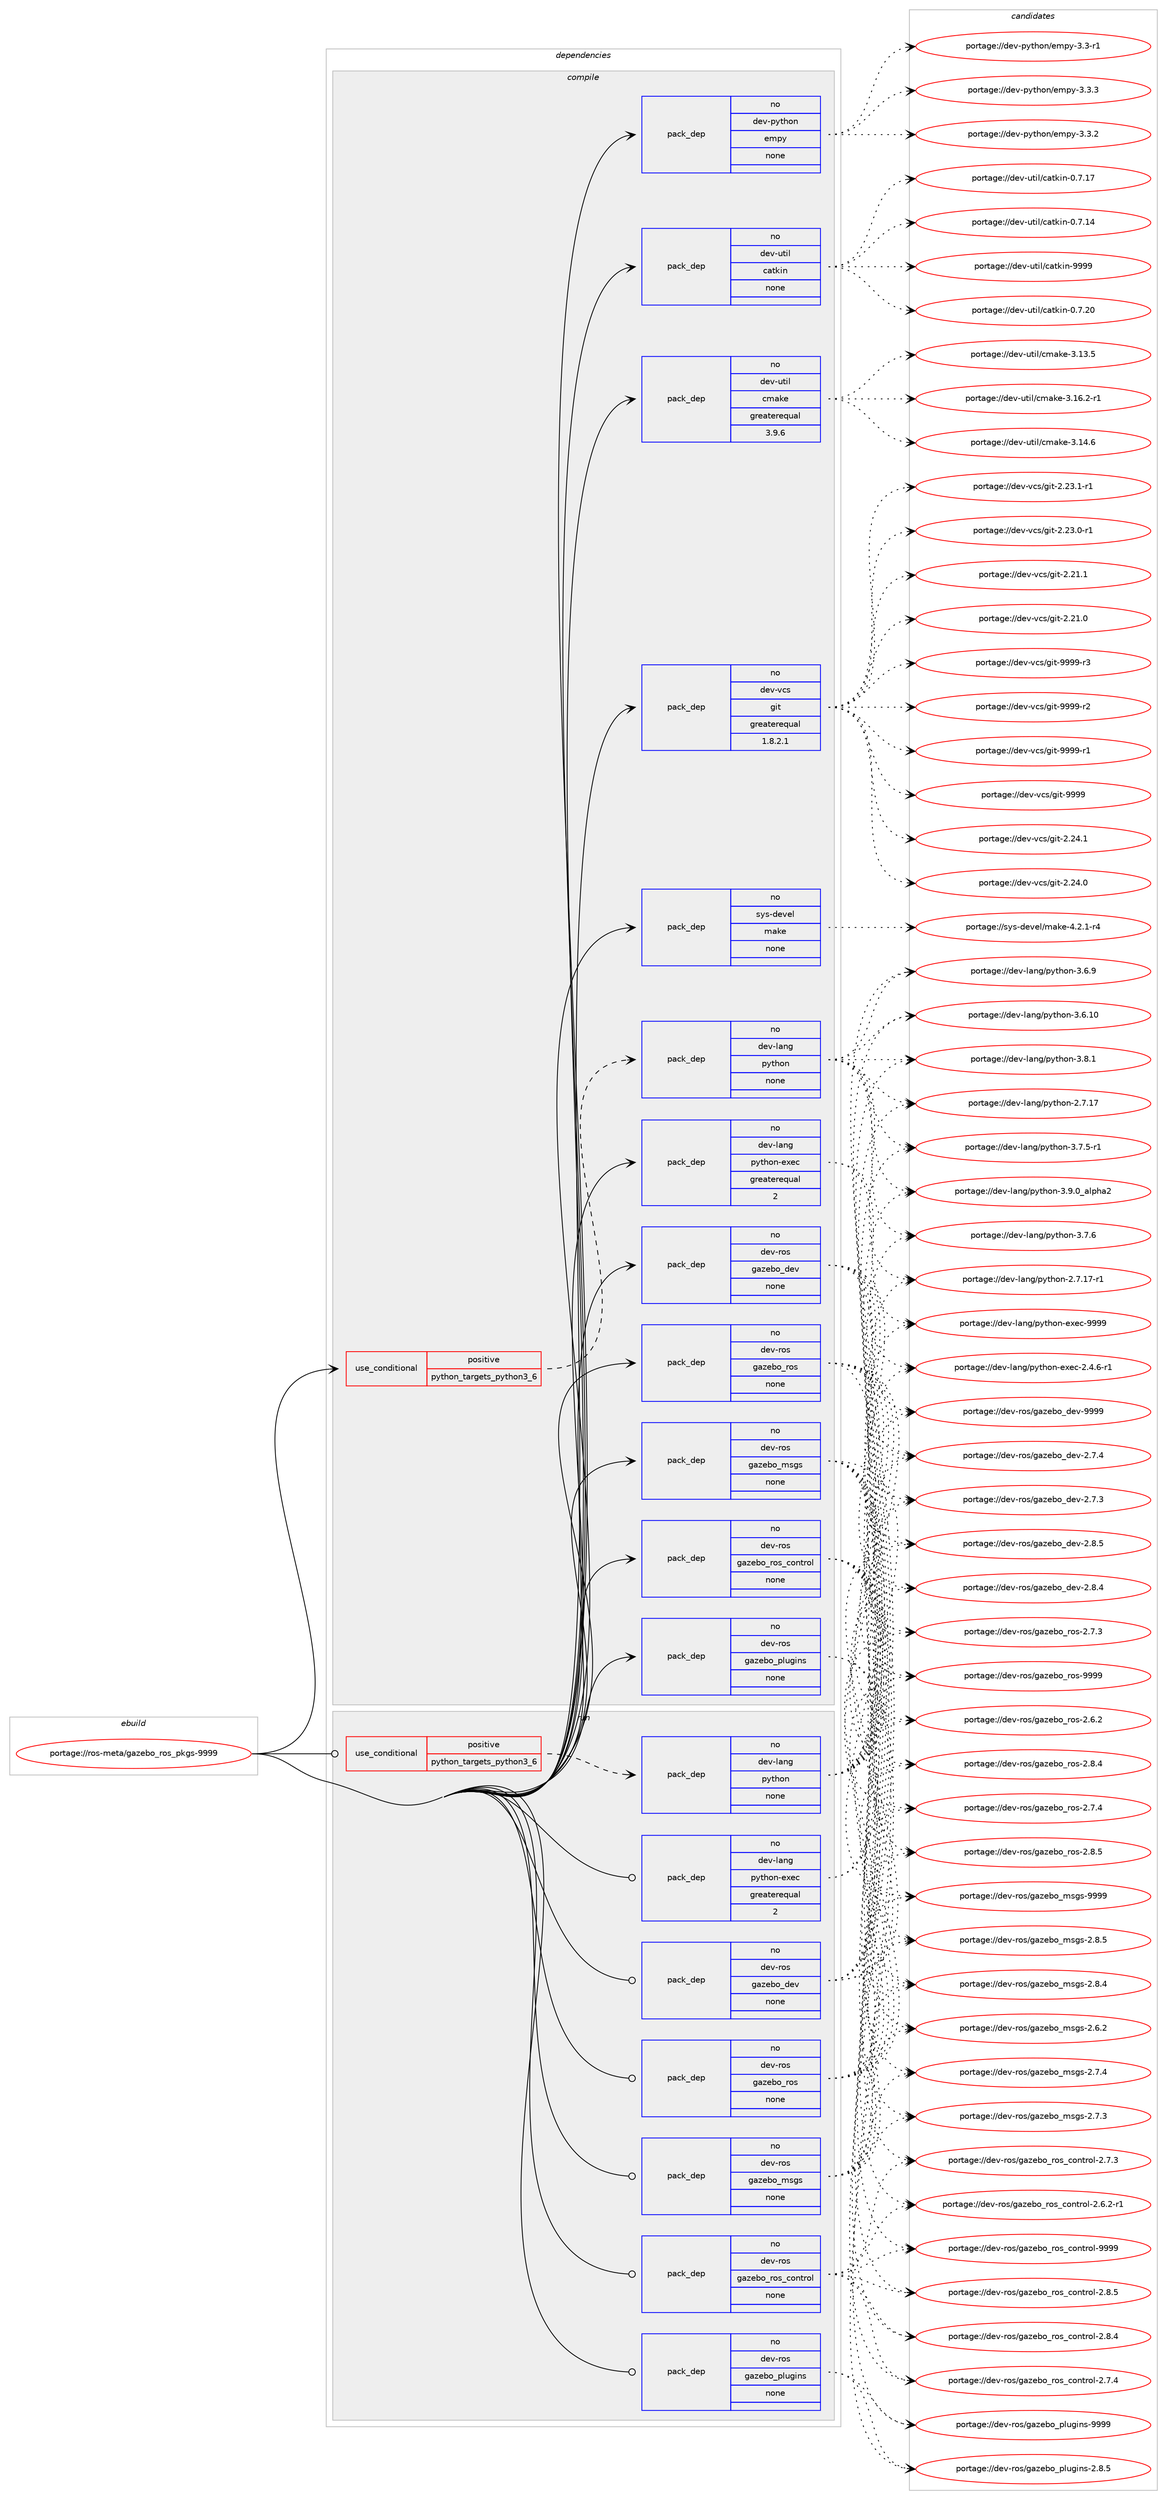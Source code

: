 digraph prolog {

# *************
# Graph options
# *************

newrank=true;
concentrate=true;
compound=true;
graph [rankdir=LR,fontname=Helvetica,fontsize=10,ranksep=1.5];#, ranksep=2.5, nodesep=0.2];
edge  [arrowhead=vee];
node  [fontname=Helvetica,fontsize=10];

# **********
# The ebuild
# **********

subgraph cluster_leftcol {
color=gray;
rank=same;
label=<<i>ebuild</i>>;
id [label="portage://ros-meta/gazebo_ros_pkgs-9999", color=red, width=4, href="../ros-meta/gazebo_ros_pkgs-9999.svg"];
}

# ****************
# The dependencies
# ****************

subgraph cluster_midcol {
color=gray;
label=<<i>dependencies</i>>;
subgraph cluster_compile {
fillcolor="#eeeeee";
style=filled;
label=<<i>compile</i>>;
subgraph cond21989 {
dependency116458 [label=<<TABLE BORDER="0" CELLBORDER="1" CELLSPACING="0" CELLPADDING="4"><TR><TD ROWSPAN="3" CELLPADDING="10">use_conditional</TD></TR><TR><TD>positive</TD></TR><TR><TD>python_targets_python3_6</TD></TR></TABLE>>, shape=none, color=red];
subgraph pack92533 {
dependency116459 [label=<<TABLE BORDER="0" CELLBORDER="1" CELLSPACING="0" CELLPADDING="4" WIDTH="220"><TR><TD ROWSPAN="6" CELLPADDING="30">pack_dep</TD></TR><TR><TD WIDTH="110">no</TD></TR><TR><TD>dev-lang</TD></TR><TR><TD>python</TD></TR><TR><TD>none</TD></TR><TR><TD></TD></TR></TABLE>>, shape=none, color=blue];
}
dependency116458:e -> dependency116459:w [weight=20,style="dashed",arrowhead="vee"];
}
id:e -> dependency116458:w [weight=20,style="solid",arrowhead="vee"];
subgraph pack92534 {
dependency116460 [label=<<TABLE BORDER="0" CELLBORDER="1" CELLSPACING="0" CELLPADDING="4" WIDTH="220"><TR><TD ROWSPAN="6" CELLPADDING="30">pack_dep</TD></TR><TR><TD WIDTH="110">no</TD></TR><TR><TD>dev-lang</TD></TR><TR><TD>python-exec</TD></TR><TR><TD>greaterequal</TD></TR><TR><TD>2</TD></TR></TABLE>>, shape=none, color=blue];
}
id:e -> dependency116460:w [weight=20,style="solid",arrowhead="vee"];
subgraph pack92535 {
dependency116461 [label=<<TABLE BORDER="0" CELLBORDER="1" CELLSPACING="0" CELLPADDING="4" WIDTH="220"><TR><TD ROWSPAN="6" CELLPADDING="30">pack_dep</TD></TR><TR><TD WIDTH="110">no</TD></TR><TR><TD>dev-python</TD></TR><TR><TD>empy</TD></TR><TR><TD>none</TD></TR><TR><TD></TD></TR></TABLE>>, shape=none, color=blue];
}
id:e -> dependency116461:w [weight=20,style="solid",arrowhead="vee"];
subgraph pack92536 {
dependency116462 [label=<<TABLE BORDER="0" CELLBORDER="1" CELLSPACING="0" CELLPADDING="4" WIDTH="220"><TR><TD ROWSPAN="6" CELLPADDING="30">pack_dep</TD></TR><TR><TD WIDTH="110">no</TD></TR><TR><TD>dev-ros</TD></TR><TR><TD>gazebo_dev</TD></TR><TR><TD>none</TD></TR><TR><TD></TD></TR></TABLE>>, shape=none, color=blue];
}
id:e -> dependency116462:w [weight=20,style="solid",arrowhead="vee"];
subgraph pack92537 {
dependency116463 [label=<<TABLE BORDER="0" CELLBORDER="1" CELLSPACING="0" CELLPADDING="4" WIDTH="220"><TR><TD ROWSPAN="6" CELLPADDING="30">pack_dep</TD></TR><TR><TD WIDTH="110">no</TD></TR><TR><TD>dev-ros</TD></TR><TR><TD>gazebo_msgs</TD></TR><TR><TD>none</TD></TR><TR><TD></TD></TR></TABLE>>, shape=none, color=blue];
}
id:e -> dependency116463:w [weight=20,style="solid",arrowhead="vee"];
subgraph pack92538 {
dependency116464 [label=<<TABLE BORDER="0" CELLBORDER="1" CELLSPACING="0" CELLPADDING="4" WIDTH="220"><TR><TD ROWSPAN="6" CELLPADDING="30">pack_dep</TD></TR><TR><TD WIDTH="110">no</TD></TR><TR><TD>dev-ros</TD></TR><TR><TD>gazebo_plugins</TD></TR><TR><TD>none</TD></TR><TR><TD></TD></TR></TABLE>>, shape=none, color=blue];
}
id:e -> dependency116464:w [weight=20,style="solid",arrowhead="vee"];
subgraph pack92539 {
dependency116465 [label=<<TABLE BORDER="0" CELLBORDER="1" CELLSPACING="0" CELLPADDING="4" WIDTH="220"><TR><TD ROWSPAN="6" CELLPADDING="30">pack_dep</TD></TR><TR><TD WIDTH="110">no</TD></TR><TR><TD>dev-ros</TD></TR><TR><TD>gazebo_ros</TD></TR><TR><TD>none</TD></TR><TR><TD></TD></TR></TABLE>>, shape=none, color=blue];
}
id:e -> dependency116465:w [weight=20,style="solid",arrowhead="vee"];
subgraph pack92540 {
dependency116466 [label=<<TABLE BORDER="0" CELLBORDER="1" CELLSPACING="0" CELLPADDING="4" WIDTH="220"><TR><TD ROWSPAN="6" CELLPADDING="30">pack_dep</TD></TR><TR><TD WIDTH="110">no</TD></TR><TR><TD>dev-ros</TD></TR><TR><TD>gazebo_ros_control</TD></TR><TR><TD>none</TD></TR><TR><TD></TD></TR></TABLE>>, shape=none, color=blue];
}
id:e -> dependency116466:w [weight=20,style="solid",arrowhead="vee"];
subgraph pack92541 {
dependency116467 [label=<<TABLE BORDER="0" CELLBORDER="1" CELLSPACING="0" CELLPADDING="4" WIDTH="220"><TR><TD ROWSPAN="6" CELLPADDING="30">pack_dep</TD></TR><TR><TD WIDTH="110">no</TD></TR><TR><TD>dev-util</TD></TR><TR><TD>catkin</TD></TR><TR><TD>none</TD></TR><TR><TD></TD></TR></TABLE>>, shape=none, color=blue];
}
id:e -> dependency116467:w [weight=20,style="solid",arrowhead="vee"];
subgraph pack92542 {
dependency116468 [label=<<TABLE BORDER="0" CELLBORDER="1" CELLSPACING="0" CELLPADDING="4" WIDTH="220"><TR><TD ROWSPAN="6" CELLPADDING="30">pack_dep</TD></TR><TR><TD WIDTH="110">no</TD></TR><TR><TD>dev-util</TD></TR><TR><TD>cmake</TD></TR><TR><TD>greaterequal</TD></TR><TR><TD>3.9.6</TD></TR></TABLE>>, shape=none, color=blue];
}
id:e -> dependency116468:w [weight=20,style="solid",arrowhead="vee"];
subgraph pack92543 {
dependency116469 [label=<<TABLE BORDER="0" CELLBORDER="1" CELLSPACING="0" CELLPADDING="4" WIDTH="220"><TR><TD ROWSPAN="6" CELLPADDING="30">pack_dep</TD></TR><TR><TD WIDTH="110">no</TD></TR><TR><TD>dev-vcs</TD></TR><TR><TD>git</TD></TR><TR><TD>greaterequal</TD></TR><TR><TD>1.8.2.1</TD></TR></TABLE>>, shape=none, color=blue];
}
id:e -> dependency116469:w [weight=20,style="solid",arrowhead="vee"];
subgraph pack92544 {
dependency116470 [label=<<TABLE BORDER="0" CELLBORDER="1" CELLSPACING="0" CELLPADDING="4" WIDTH="220"><TR><TD ROWSPAN="6" CELLPADDING="30">pack_dep</TD></TR><TR><TD WIDTH="110">no</TD></TR><TR><TD>sys-devel</TD></TR><TR><TD>make</TD></TR><TR><TD>none</TD></TR><TR><TD></TD></TR></TABLE>>, shape=none, color=blue];
}
id:e -> dependency116470:w [weight=20,style="solid",arrowhead="vee"];
}
subgraph cluster_compileandrun {
fillcolor="#eeeeee";
style=filled;
label=<<i>compile and run</i>>;
}
subgraph cluster_run {
fillcolor="#eeeeee";
style=filled;
label=<<i>run</i>>;
subgraph cond21990 {
dependency116471 [label=<<TABLE BORDER="0" CELLBORDER="1" CELLSPACING="0" CELLPADDING="4"><TR><TD ROWSPAN="3" CELLPADDING="10">use_conditional</TD></TR><TR><TD>positive</TD></TR><TR><TD>python_targets_python3_6</TD></TR></TABLE>>, shape=none, color=red];
subgraph pack92545 {
dependency116472 [label=<<TABLE BORDER="0" CELLBORDER="1" CELLSPACING="0" CELLPADDING="4" WIDTH="220"><TR><TD ROWSPAN="6" CELLPADDING="30">pack_dep</TD></TR><TR><TD WIDTH="110">no</TD></TR><TR><TD>dev-lang</TD></TR><TR><TD>python</TD></TR><TR><TD>none</TD></TR><TR><TD></TD></TR></TABLE>>, shape=none, color=blue];
}
dependency116471:e -> dependency116472:w [weight=20,style="dashed",arrowhead="vee"];
}
id:e -> dependency116471:w [weight=20,style="solid",arrowhead="odot"];
subgraph pack92546 {
dependency116473 [label=<<TABLE BORDER="0" CELLBORDER="1" CELLSPACING="0" CELLPADDING="4" WIDTH="220"><TR><TD ROWSPAN="6" CELLPADDING="30">pack_dep</TD></TR><TR><TD WIDTH="110">no</TD></TR><TR><TD>dev-lang</TD></TR><TR><TD>python-exec</TD></TR><TR><TD>greaterequal</TD></TR><TR><TD>2</TD></TR></TABLE>>, shape=none, color=blue];
}
id:e -> dependency116473:w [weight=20,style="solid",arrowhead="odot"];
subgraph pack92547 {
dependency116474 [label=<<TABLE BORDER="0" CELLBORDER="1" CELLSPACING="0" CELLPADDING="4" WIDTH="220"><TR><TD ROWSPAN="6" CELLPADDING="30">pack_dep</TD></TR><TR><TD WIDTH="110">no</TD></TR><TR><TD>dev-ros</TD></TR><TR><TD>gazebo_dev</TD></TR><TR><TD>none</TD></TR><TR><TD></TD></TR></TABLE>>, shape=none, color=blue];
}
id:e -> dependency116474:w [weight=20,style="solid",arrowhead="odot"];
subgraph pack92548 {
dependency116475 [label=<<TABLE BORDER="0" CELLBORDER="1" CELLSPACING="0" CELLPADDING="4" WIDTH="220"><TR><TD ROWSPAN="6" CELLPADDING="30">pack_dep</TD></TR><TR><TD WIDTH="110">no</TD></TR><TR><TD>dev-ros</TD></TR><TR><TD>gazebo_msgs</TD></TR><TR><TD>none</TD></TR><TR><TD></TD></TR></TABLE>>, shape=none, color=blue];
}
id:e -> dependency116475:w [weight=20,style="solid",arrowhead="odot"];
subgraph pack92549 {
dependency116476 [label=<<TABLE BORDER="0" CELLBORDER="1" CELLSPACING="0" CELLPADDING="4" WIDTH="220"><TR><TD ROWSPAN="6" CELLPADDING="30">pack_dep</TD></TR><TR><TD WIDTH="110">no</TD></TR><TR><TD>dev-ros</TD></TR><TR><TD>gazebo_plugins</TD></TR><TR><TD>none</TD></TR><TR><TD></TD></TR></TABLE>>, shape=none, color=blue];
}
id:e -> dependency116476:w [weight=20,style="solid",arrowhead="odot"];
subgraph pack92550 {
dependency116477 [label=<<TABLE BORDER="0" CELLBORDER="1" CELLSPACING="0" CELLPADDING="4" WIDTH="220"><TR><TD ROWSPAN="6" CELLPADDING="30">pack_dep</TD></TR><TR><TD WIDTH="110">no</TD></TR><TR><TD>dev-ros</TD></TR><TR><TD>gazebo_ros</TD></TR><TR><TD>none</TD></TR><TR><TD></TD></TR></TABLE>>, shape=none, color=blue];
}
id:e -> dependency116477:w [weight=20,style="solid",arrowhead="odot"];
subgraph pack92551 {
dependency116478 [label=<<TABLE BORDER="0" CELLBORDER="1" CELLSPACING="0" CELLPADDING="4" WIDTH="220"><TR><TD ROWSPAN="6" CELLPADDING="30">pack_dep</TD></TR><TR><TD WIDTH="110">no</TD></TR><TR><TD>dev-ros</TD></TR><TR><TD>gazebo_ros_control</TD></TR><TR><TD>none</TD></TR><TR><TD></TD></TR></TABLE>>, shape=none, color=blue];
}
id:e -> dependency116478:w [weight=20,style="solid",arrowhead="odot"];
}
}

# **************
# The candidates
# **************

subgraph cluster_choices {
rank=same;
color=gray;
label=<<i>candidates</i>>;

subgraph choice92533 {
color=black;
nodesep=1;
choice10010111845108971101034711212111610411111045514657464895971081121049750 [label="portage://dev-lang/python-3.9.0_alpha2", color=red, width=4,href="../dev-lang/python-3.9.0_alpha2.svg"];
choice100101118451089711010347112121116104111110455146564649 [label="portage://dev-lang/python-3.8.1", color=red, width=4,href="../dev-lang/python-3.8.1.svg"];
choice100101118451089711010347112121116104111110455146554654 [label="portage://dev-lang/python-3.7.6", color=red, width=4,href="../dev-lang/python-3.7.6.svg"];
choice1001011184510897110103471121211161041111104551465546534511449 [label="portage://dev-lang/python-3.7.5-r1", color=red, width=4,href="../dev-lang/python-3.7.5-r1.svg"];
choice100101118451089711010347112121116104111110455146544657 [label="portage://dev-lang/python-3.6.9", color=red, width=4,href="../dev-lang/python-3.6.9.svg"];
choice10010111845108971101034711212111610411111045514654464948 [label="portage://dev-lang/python-3.6.10", color=red, width=4,href="../dev-lang/python-3.6.10.svg"];
choice100101118451089711010347112121116104111110455046554649554511449 [label="portage://dev-lang/python-2.7.17-r1", color=red, width=4,href="../dev-lang/python-2.7.17-r1.svg"];
choice10010111845108971101034711212111610411111045504655464955 [label="portage://dev-lang/python-2.7.17", color=red, width=4,href="../dev-lang/python-2.7.17.svg"];
dependency116459:e -> choice10010111845108971101034711212111610411111045514657464895971081121049750:w [style=dotted,weight="100"];
dependency116459:e -> choice100101118451089711010347112121116104111110455146564649:w [style=dotted,weight="100"];
dependency116459:e -> choice100101118451089711010347112121116104111110455146554654:w [style=dotted,weight="100"];
dependency116459:e -> choice1001011184510897110103471121211161041111104551465546534511449:w [style=dotted,weight="100"];
dependency116459:e -> choice100101118451089711010347112121116104111110455146544657:w [style=dotted,weight="100"];
dependency116459:e -> choice10010111845108971101034711212111610411111045514654464948:w [style=dotted,weight="100"];
dependency116459:e -> choice100101118451089711010347112121116104111110455046554649554511449:w [style=dotted,weight="100"];
dependency116459:e -> choice10010111845108971101034711212111610411111045504655464955:w [style=dotted,weight="100"];
}
subgraph choice92534 {
color=black;
nodesep=1;
choice10010111845108971101034711212111610411111045101120101994557575757 [label="portage://dev-lang/python-exec-9999", color=red, width=4,href="../dev-lang/python-exec-9999.svg"];
choice10010111845108971101034711212111610411111045101120101994550465246544511449 [label="portage://dev-lang/python-exec-2.4.6-r1", color=red, width=4,href="../dev-lang/python-exec-2.4.6-r1.svg"];
dependency116460:e -> choice10010111845108971101034711212111610411111045101120101994557575757:w [style=dotted,weight="100"];
dependency116460:e -> choice10010111845108971101034711212111610411111045101120101994550465246544511449:w [style=dotted,weight="100"];
}
subgraph choice92535 {
color=black;
nodesep=1;
choice1001011184511212111610411111047101109112121455146514651 [label="portage://dev-python/empy-3.3.3", color=red, width=4,href="../dev-python/empy-3.3.3.svg"];
choice1001011184511212111610411111047101109112121455146514650 [label="portage://dev-python/empy-3.3.2", color=red, width=4,href="../dev-python/empy-3.3.2.svg"];
choice1001011184511212111610411111047101109112121455146514511449 [label="portage://dev-python/empy-3.3-r1", color=red, width=4,href="../dev-python/empy-3.3-r1.svg"];
dependency116461:e -> choice1001011184511212111610411111047101109112121455146514651:w [style=dotted,weight="100"];
dependency116461:e -> choice1001011184511212111610411111047101109112121455146514650:w [style=dotted,weight="100"];
dependency116461:e -> choice1001011184511212111610411111047101109112121455146514511449:w [style=dotted,weight="100"];
}
subgraph choice92536 {
color=black;
nodesep=1;
choice10010111845114111115471039712210198111951001011184557575757 [label="portage://dev-ros/gazebo_dev-9999", color=red, width=4,href="../dev-ros/gazebo_dev-9999.svg"];
choice1001011184511411111547103971221019811195100101118455046564653 [label="portage://dev-ros/gazebo_dev-2.8.5", color=red, width=4,href="../dev-ros/gazebo_dev-2.8.5.svg"];
choice1001011184511411111547103971221019811195100101118455046564652 [label="portage://dev-ros/gazebo_dev-2.8.4", color=red, width=4,href="../dev-ros/gazebo_dev-2.8.4.svg"];
choice1001011184511411111547103971221019811195100101118455046554652 [label="portage://dev-ros/gazebo_dev-2.7.4", color=red, width=4,href="../dev-ros/gazebo_dev-2.7.4.svg"];
choice1001011184511411111547103971221019811195100101118455046554651 [label="portage://dev-ros/gazebo_dev-2.7.3", color=red, width=4,href="../dev-ros/gazebo_dev-2.7.3.svg"];
dependency116462:e -> choice10010111845114111115471039712210198111951001011184557575757:w [style=dotted,weight="100"];
dependency116462:e -> choice1001011184511411111547103971221019811195100101118455046564653:w [style=dotted,weight="100"];
dependency116462:e -> choice1001011184511411111547103971221019811195100101118455046564652:w [style=dotted,weight="100"];
dependency116462:e -> choice1001011184511411111547103971221019811195100101118455046554652:w [style=dotted,weight="100"];
dependency116462:e -> choice1001011184511411111547103971221019811195100101118455046554651:w [style=dotted,weight="100"];
}
subgraph choice92537 {
color=black;
nodesep=1;
choice10010111845114111115471039712210198111951091151031154557575757 [label="portage://dev-ros/gazebo_msgs-9999", color=red, width=4,href="../dev-ros/gazebo_msgs-9999.svg"];
choice1001011184511411111547103971221019811195109115103115455046564653 [label="portage://dev-ros/gazebo_msgs-2.8.5", color=red, width=4,href="../dev-ros/gazebo_msgs-2.8.5.svg"];
choice1001011184511411111547103971221019811195109115103115455046564652 [label="portage://dev-ros/gazebo_msgs-2.8.4", color=red, width=4,href="../dev-ros/gazebo_msgs-2.8.4.svg"];
choice1001011184511411111547103971221019811195109115103115455046554652 [label="portage://dev-ros/gazebo_msgs-2.7.4", color=red, width=4,href="../dev-ros/gazebo_msgs-2.7.4.svg"];
choice1001011184511411111547103971221019811195109115103115455046554651 [label="portage://dev-ros/gazebo_msgs-2.7.3", color=red, width=4,href="../dev-ros/gazebo_msgs-2.7.3.svg"];
choice1001011184511411111547103971221019811195109115103115455046544650 [label="portage://dev-ros/gazebo_msgs-2.6.2", color=red, width=4,href="../dev-ros/gazebo_msgs-2.6.2.svg"];
dependency116463:e -> choice10010111845114111115471039712210198111951091151031154557575757:w [style=dotted,weight="100"];
dependency116463:e -> choice1001011184511411111547103971221019811195109115103115455046564653:w [style=dotted,weight="100"];
dependency116463:e -> choice1001011184511411111547103971221019811195109115103115455046564652:w [style=dotted,weight="100"];
dependency116463:e -> choice1001011184511411111547103971221019811195109115103115455046554652:w [style=dotted,weight="100"];
dependency116463:e -> choice1001011184511411111547103971221019811195109115103115455046554651:w [style=dotted,weight="100"];
dependency116463:e -> choice1001011184511411111547103971221019811195109115103115455046544650:w [style=dotted,weight="100"];
}
subgraph choice92538 {
color=black;
nodesep=1;
choice10010111845114111115471039712210198111951121081171031051101154557575757 [label="portage://dev-ros/gazebo_plugins-9999", color=red, width=4,href="../dev-ros/gazebo_plugins-9999.svg"];
choice1001011184511411111547103971221019811195112108117103105110115455046564653 [label="portage://dev-ros/gazebo_plugins-2.8.5", color=red, width=4,href="../dev-ros/gazebo_plugins-2.8.5.svg"];
dependency116464:e -> choice10010111845114111115471039712210198111951121081171031051101154557575757:w [style=dotted,weight="100"];
dependency116464:e -> choice1001011184511411111547103971221019811195112108117103105110115455046564653:w [style=dotted,weight="100"];
}
subgraph choice92539 {
color=black;
nodesep=1;
choice10010111845114111115471039712210198111951141111154557575757 [label="portage://dev-ros/gazebo_ros-9999", color=red, width=4,href="../dev-ros/gazebo_ros-9999.svg"];
choice1001011184511411111547103971221019811195114111115455046564653 [label="portage://dev-ros/gazebo_ros-2.8.5", color=red, width=4,href="../dev-ros/gazebo_ros-2.8.5.svg"];
choice1001011184511411111547103971221019811195114111115455046564652 [label="portage://dev-ros/gazebo_ros-2.8.4", color=red, width=4,href="../dev-ros/gazebo_ros-2.8.4.svg"];
choice1001011184511411111547103971221019811195114111115455046554652 [label="portage://dev-ros/gazebo_ros-2.7.4", color=red, width=4,href="../dev-ros/gazebo_ros-2.7.4.svg"];
choice1001011184511411111547103971221019811195114111115455046554651 [label="portage://dev-ros/gazebo_ros-2.7.3", color=red, width=4,href="../dev-ros/gazebo_ros-2.7.3.svg"];
choice1001011184511411111547103971221019811195114111115455046544650 [label="portage://dev-ros/gazebo_ros-2.6.2", color=red, width=4,href="../dev-ros/gazebo_ros-2.6.2.svg"];
dependency116465:e -> choice10010111845114111115471039712210198111951141111154557575757:w [style=dotted,weight="100"];
dependency116465:e -> choice1001011184511411111547103971221019811195114111115455046564653:w [style=dotted,weight="100"];
dependency116465:e -> choice1001011184511411111547103971221019811195114111115455046564652:w [style=dotted,weight="100"];
dependency116465:e -> choice1001011184511411111547103971221019811195114111115455046554652:w [style=dotted,weight="100"];
dependency116465:e -> choice1001011184511411111547103971221019811195114111115455046554651:w [style=dotted,weight="100"];
dependency116465:e -> choice1001011184511411111547103971221019811195114111115455046544650:w [style=dotted,weight="100"];
}
subgraph choice92540 {
color=black;
nodesep=1;
choice100101118451141111154710397122101981119511411111595991111101161141111084557575757 [label="portage://dev-ros/gazebo_ros_control-9999", color=red, width=4,href="../dev-ros/gazebo_ros_control-9999.svg"];
choice10010111845114111115471039712210198111951141111159599111110116114111108455046564653 [label="portage://dev-ros/gazebo_ros_control-2.8.5", color=red, width=4,href="../dev-ros/gazebo_ros_control-2.8.5.svg"];
choice10010111845114111115471039712210198111951141111159599111110116114111108455046564652 [label="portage://dev-ros/gazebo_ros_control-2.8.4", color=red, width=4,href="../dev-ros/gazebo_ros_control-2.8.4.svg"];
choice10010111845114111115471039712210198111951141111159599111110116114111108455046554652 [label="portage://dev-ros/gazebo_ros_control-2.7.4", color=red, width=4,href="../dev-ros/gazebo_ros_control-2.7.4.svg"];
choice10010111845114111115471039712210198111951141111159599111110116114111108455046554651 [label="portage://dev-ros/gazebo_ros_control-2.7.3", color=red, width=4,href="../dev-ros/gazebo_ros_control-2.7.3.svg"];
choice100101118451141111154710397122101981119511411111595991111101161141111084550465446504511449 [label="portage://dev-ros/gazebo_ros_control-2.6.2-r1", color=red, width=4,href="../dev-ros/gazebo_ros_control-2.6.2-r1.svg"];
dependency116466:e -> choice100101118451141111154710397122101981119511411111595991111101161141111084557575757:w [style=dotted,weight="100"];
dependency116466:e -> choice10010111845114111115471039712210198111951141111159599111110116114111108455046564653:w [style=dotted,weight="100"];
dependency116466:e -> choice10010111845114111115471039712210198111951141111159599111110116114111108455046564652:w [style=dotted,weight="100"];
dependency116466:e -> choice10010111845114111115471039712210198111951141111159599111110116114111108455046554652:w [style=dotted,weight="100"];
dependency116466:e -> choice10010111845114111115471039712210198111951141111159599111110116114111108455046554651:w [style=dotted,weight="100"];
dependency116466:e -> choice100101118451141111154710397122101981119511411111595991111101161141111084550465446504511449:w [style=dotted,weight="100"];
}
subgraph choice92541 {
color=black;
nodesep=1;
choice100101118451171161051084799971161071051104557575757 [label="portage://dev-util/catkin-9999", color=red, width=4,href="../dev-util/catkin-9999.svg"];
choice1001011184511711610510847999711610710511045484655465048 [label="portage://dev-util/catkin-0.7.20", color=red, width=4,href="../dev-util/catkin-0.7.20.svg"];
choice1001011184511711610510847999711610710511045484655464955 [label="portage://dev-util/catkin-0.7.17", color=red, width=4,href="../dev-util/catkin-0.7.17.svg"];
choice1001011184511711610510847999711610710511045484655464952 [label="portage://dev-util/catkin-0.7.14", color=red, width=4,href="../dev-util/catkin-0.7.14.svg"];
dependency116467:e -> choice100101118451171161051084799971161071051104557575757:w [style=dotted,weight="100"];
dependency116467:e -> choice1001011184511711610510847999711610710511045484655465048:w [style=dotted,weight="100"];
dependency116467:e -> choice1001011184511711610510847999711610710511045484655464955:w [style=dotted,weight="100"];
dependency116467:e -> choice1001011184511711610510847999711610710511045484655464952:w [style=dotted,weight="100"];
}
subgraph choice92542 {
color=black;
nodesep=1;
choice10010111845117116105108479910997107101455146495446504511449 [label="portage://dev-util/cmake-3.16.2-r1", color=red, width=4,href="../dev-util/cmake-3.16.2-r1.svg"];
choice1001011184511711610510847991099710710145514649524654 [label="portage://dev-util/cmake-3.14.6", color=red, width=4,href="../dev-util/cmake-3.14.6.svg"];
choice1001011184511711610510847991099710710145514649514653 [label="portage://dev-util/cmake-3.13.5", color=red, width=4,href="../dev-util/cmake-3.13.5.svg"];
dependency116468:e -> choice10010111845117116105108479910997107101455146495446504511449:w [style=dotted,weight="100"];
dependency116468:e -> choice1001011184511711610510847991099710710145514649524654:w [style=dotted,weight="100"];
dependency116468:e -> choice1001011184511711610510847991099710710145514649514653:w [style=dotted,weight="100"];
}
subgraph choice92543 {
color=black;
nodesep=1;
choice10010111845118991154710310511645575757574511451 [label="portage://dev-vcs/git-9999-r3", color=red, width=4,href="../dev-vcs/git-9999-r3.svg"];
choice10010111845118991154710310511645575757574511450 [label="portage://dev-vcs/git-9999-r2", color=red, width=4,href="../dev-vcs/git-9999-r2.svg"];
choice10010111845118991154710310511645575757574511449 [label="portage://dev-vcs/git-9999-r1", color=red, width=4,href="../dev-vcs/git-9999-r1.svg"];
choice1001011184511899115471031051164557575757 [label="portage://dev-vcs/git-9999", color=red, width=4,href="../dev-vcs/git-9999.svg"];
choice10010111845118991154710310511645504650524649 [label="portage://dev-vcs/git-2.24.1", color=red, width=4,href="../dev-vcs/git-2.24.1.svg"];
choice10010111845118991154710310511645504650524648 [label="portage://dev-vcs/git-2.24.0", color=red, width=4,href="../dev-vcs/git-2.24.0.svg"];
choice100101118451189911547103105116455046505146494511449 [label="portage://dev-vcs/git-2.23.1-r1", color=red, width=4,href="../dev-vcs/git-2.23.1-r1.svg"];
choice100101118451189911547103105116455046505146484511449 [label="portage://dev-vcs/git-2.23.0-r1", color=red, width=4,href="../dev-vcs/git-2.23.0-r1.svg"];
choice10010111845118991154710310511645504650494649 [label="portage://dev-vcs/git-2.21.1", color=red, width=4,href="../dev-vcs/git-2.21.1.svg"];
choice10010111845118991154710310511645504650494648 [label="portage://dev-vcs/git-2.21.0", color=red, width=4,href="../dev-vcs/git-2.21.0.svg"];
dependency116469:e -> choice10010111845118991154710310511645575757574511451:w [style=dotted,weight="100"];
dependency116469:e -> choice10010111845118991154710310511645575757574511450:w [style=dotted,weight="100"];
dependency116469:e -> choice10010111845118991154710310511645575757574511449:w [style=dotted,weight="100"];
dependency116469:e -> choice1001011184511899115471031051164557575757:w [style=dotted,weight="100"];
dependency116469:e -> choice10010111845118991154710310511645504650524649:w [style=dotted,weight="100"];
dependency116469:e -> choice10010111845118991154710310511645504650524648:w [style=dotted,weight="100"];
dependency116469:e -> choice100101118451189911547103105116455046505146494511449:w [style=dotted,weight="100"];
dependency116469:e -> choice100101118451189911547103105116455046505146484511449:w [style=dotted,weight="100"];
dependency116469:e -> choice10010111845118991154710310511645504650494649:w [style=dotted,weight="100"];
dependency116469:e -> choice10010111845118991154710310511645504650494648:w [style=dotted,weight="100"];
}
subgraph choice92544 {
color=black;
nodesep=1;
choice1151211154510010111810110847109971071014552465046494511452 [label="portage://sys-devel/make-4.2.1-r4", color=red, width=4,href="../sys-devel/make-4.2.1-r4.svg"];
dependency116470:e -> choice1151211154510010111810110847109971071014552465046494511452:w [style=dotted,weight="100"];
}
subgraph choice92545 {
color=black;
nodesep=1;
choice10010111845108971101034711212111610411111045514657464895971081121049750 [label="portage://dev-lang/python-3.9.0_alpha2", color=red, width=4,href="../dev-lang/python-3.9.0_alpha2.svg"];
choice100101118451089711010347112121116104111110455146564649 [label="portage://dev-lang/python-3.8.1", color=red, width=4,href="../dev-lang/python-3.8.1.svg"];
choice100101118451089711010347112121116104111110455146554654 [label="portage://dev-lang/python-3.7.6", color=red, width=4,href="../dev-lang/python-3.7.6.svg"];
choice1001011184510897110103471121211161041111104551465546534511449 [label="portage://dev-lang/python-3.7.5-r1", color=red, width=4,href="../dev-lang/python-3.7.5-r1.svg"];
choice100101118451089711010347112121116104111110455146544657 [label="portage://dev-lang/python-3.6.9", color=red, width=4,href="../dev-lang/python-3.6.9.svg"];
choice10010111845108971101034711212111610411111045514654464948 [label="portage://dev-lang/python-3.6.10", color=red, width=4,href="../dev-lang/python-3.6.10.svg"];
choice100101118451089711010347112121116104111110455046554649554511449 [label="portage://dev-lang/python-2.7.17-r1", color=red, width=4,href="../dev-lang/python-2.7.17-r1.svg"];
choice10010111845108971101034711212111610411111045504655464955 [label="portage://dev-lang/python-2.7.17", color=red, width=4,href="../dev-lang/python-2.7.17.svg"];
dependency116472:e -> choice10010111845108971101034711212111610411111045514657464895971081121049750:w [style=dotted,weight="100"];
dependency116472:e -> choice100101118451089711010347112121116104111110455146564649:w [style=dotted,weight="100"];
dependency116472:e -> choice100101118451089711010347112121116104111110455146554654:w [style=dotted,weight="100"];
dependency116472:e -> choice1001011184510897110103471121211161041111104551465546534511449:w [style=dotted,weight="100"];
dependency116472:e -> choice100101118451089711010347112121116104111110455146544657:w [style=dotted,weight="100"];
dependency116472:e -> choice10010111845108971101034711212111610411111045514654464948:w [style=dotted,weight="100"];
dependency116472:e -> choice100101118451089711010347112121116104111110455046554649554511449:w [style=dotted,weight="100"];
dependency116472:e -> choice10010111845108971101034711212111610411111045504655464955:w [style=dotted,weight="100"];
}
subgraph choice92546 {
color=black;
nodesep=1;
choice10010111845108971101034711212111610411111045101120101994557575757 [label="portage://dev-lang/python-exec-9999", color=red, width=4,href="../dev-lang/python-exec-9999.svg"];
choice10010111845108971101034711212111610411111045101120101994550465246544511449 [label="portage://dev-lang/python-exec-2.4.6-r1", color=red, width=4,href="../dev-lang/python-exec-2.4.6-r1.svg"];
dependency116473:e -> choice10010111845108971101034711212111610411111045101120101994557575757:w [style=dotted,weight="100"];
dependency116473:e -> choice10010111845108971101034711212111610411111045101120101994550465246544511449:w [style=dotted,weight="100"];
}
subgraph choice92547 {
color=black;
nodesep=1;
choice10010111845114111115471039712210198111951001011184557575757 [label="portage://dev-ros/gazebo_dev-9999", color=red, width=4,href="../dev-ros/gazebo_dev-9999.svg"];
choice1001011184511411111547103971221019811195100101118455046564653 [label="portage://dev-ros/gazebo_dev-2.8.5", color=red, width=4,href="../dev-ros/gazebo_dev-2.8.5.svg"];
choice1001011184511411111547103971221019811195100101118455046564652 [label="portage://dev-ros/gazebo_dev-2.8.4", color=red, width=4,href="../dev-ros/gazebo_dev-2.8.4.svg"];
choice1001011184511411111547103971221019811195100101118455046554652 [label="portage://dev-ros/gazebo_dev-2.7.4", color=red, width=4,href="../dev-ros/gazebo_dev-2.7.4.svg"];
choice1001011184511411111547103971221019811195100101118455046554651 [label="portage://dev-ros/gazebo_dev-2.7.3", color=red, width=4,href="../dev-ros/gazebo_dev-2.7.3.svg"];
dependency116474:e -> choice10010111845114111115471039712210198111951001011184557575757:w [style=dotted,weight="100"];
dependency116474:e -> choice1001011184511411111547103971221019811195100101118455046564653:w [style=dotted,weight="100"];
dependency116474:e -> choice1001011184511411111547103971221019811195100101118455046564652:w [style=dotted,weight="100"];
dependency116474:e -> choice1001011184511411111547103971221019811195100101118455046554652:w [style=dotted,weight="100"];
dependency116474:e -> choice1001011184511411111547103971221019811195100101118455046554651:w [style=dotted,weight="100"];
}
subgraph choice92548 {
color=black;
nodesep=1;
choice10010111845114111115471039712210198111951091151031154557575757 [label="portage://dev-ros/gazebo_msgs-9999", color=red, width=4,href="../dev-ros/gazebo_msgs-9999.svg"];
choice1001011184511411111547103971221019811195109115103115455046564653 [label="portage://dev-ros/gazebo_msgs-2.8.5", color=red, width=4,href="../dev-ros/gazebo_msgs-2.8.5.svg"];
choice1001011184511411111547103971221019811195109115103115455046564652 [label="portage://dev-ros/gazebo_msgs-2.8.4", color=red, width=4,href="../dev-ros/gazebo_msgs-2.8.4.svg"];
choice1001011184511411111547103971221019811195109115103115455046554652 [label="portage://dev-ros/gazebo_msgs-2.7.4", color=red, width=4,href="../dev-ros/gazebo_msgs-2.7.4.svg"];
choice1001011184511411111547103971221019811195109115103115455046554651 [label="portage://dev-ros/gazebo_msgs-2.7.3", color=red, width=4,href="../dev-ros/gazebo_msgs-2.7.3.svg"];
choice1001011184511411111547103971221019811195109115103115455046544650 [label="portage://dev-ros/gazebo_msgs-2.6.2", color=red, width=4,href="../dev-ros/gazebo_msgs-2.6.2.svg"];
dependency116475:e -> choice10010111845114111115471039712210198111951091151031154557575757:w [style=dotted,weight="100"];
dependency116475:e -> choice1001011184511411111547103971221019811195109115103115455046564653:w [style=dotted,weight="100"];
dependency116475:e -> choice1001011184511411111547103971221019811195109115103115455046564652:w [style=dotted,weight="100"];
dependency116475:e -> choice1001011184511411111547103971221019811195109115103115455046554652:w [style=dotted,weight="100"];
dependency116475:e -> choice1001011184511411111547103971221019811195109115103115455046554651:w [style=dotted,weight="100"];
dependency116475:e -> choice1001011184511411111547103971221019811195109115103115455046544650:w [style=dotted,weight="100"];
}
subgraph choice92549 {
color=black;
nodesep=1;
choice10010111845114111115471039712210198111951121081171031051101154557575757 [label="portage://dev-ros/gazebo_plugins-9999", color=red, width=4,href="../dev-ros/gazebo_plugins-9999.svg"];
choice1001011184511411111547103971221019811195112108117103105110115455046564653 [label="portage://dev-ros/gazebo_plugins-2.8.5", color=red, width=4,href="../dev-ros/gazebo_plugins-2.8.5.svg"];
dependency116476:e -> choice10010111845114111115471039712210198111951121081171031051101154557575757:w [style=dotted,weight="100"];
dependency116476:e -> choice1001011184511411111547103971221019811195112108117103105110115455046564653:w [style=dotted,weight="100"];
}
subgraph choice92550 {
color=black;
nodesep=1;
choice10010111845114111115471039712210198111951141111154557575757 [label="portage://dev-ros/gazebo_ros-9999", color=red, width=4,href="../dev-ros/gazebo_ros-9999.svg"];
choice1001011184511411111547103971221019811195114111115455046564653 [label="portage://dev-ros/gazebo_ros-2.8.5", color=red, width=4,href="../dev-ros/gazebo_ros-2.8.5.svg"];
choice1001011184511411111547103971221019811195114111115455046564652 [label="portage://dev-ros/gazebo_ros-2.8.4", color=red, width=4,href="../dev-ros/gazebo_ros-2.8.4.svg"];
choice1001011184511411111547103971221019811195114111115455046554652 [label="portage://dev-ros/gazebo_ros-2.7.4", color=red, width=4,href="../dev-ros/gazebo_ros-2.7.4.svg"];
choice1001011184511411111547103971221019811195114111115455046554651 [label="portage://dev-ros/gazebo_ros-2.7.3", color=red, width=4,href="../dev-ros/gazebo_ros-2.7.3.svg"];
choice1001011184511411111547103971221019811195114111115455046544650 [label="portage://dev-ros/gazebo_ros-2.6.2", color=red, width=4,href="../dev-ros/gazebo_ros-2.6.2.svg"];
dependency116477:e -> choice10010111845114111115471039712210198111951141111154557575757:w [style=dotted,weight="100"];
dependency116477:e -> choice1001011184511411111547103971221019811195114111115455046564653:w [style=dotted,weight="100"];
dependency116477:e -> choice1001011184511411111547103971221019811195114111115455046564652:w [style=dotted,weight="100"];
dependency116477:e -> choice1001011184511411111547103971221019811195114111115455046554652:w [style=dotted,weight="100"];
dependency116477:e -> choice1001011184511411111547103971221019811195114111115455046554651:w [style=dotted,weight="100"];
dependency116477:e -> choice1001011184511411111547103971221019811195114111115455046544650:w [style=dotted,weight="100"];
}
subgraph choice92551 {
color=black;
nodesep=1;
choice100101118451141111154710397122101981119511411111595991111101161141111084557575757 [label="portage://dev-ros/gazebo_ros_control-9999", color=red, width=4,href="../dev-ros/gazebo_ros_control-9999.svg"];
choice10010111845114111115471039712210198111951141111159599111110116114111108455046564653 [label="portage://dev-ros/gazebo_ros_control-2.8.5", color=red, width=4,href="../dev-ros/gazebo_ros_control-2.8.5.svg"];
choice10010111845114111115471039712210198111951141111159599111110116114111108455046564652 [label="portage://dev-ros/gazebo_ros_control-2.8.4", color=red, width=4,href="../dev-ros/gazebo_ros_control-2.8.4.svg"];
choice10010111845114111115471039712210198111951141111159599111110116114111108455046554652 [label="portage://dev-ros/gazebo_ros_control-2.7.4", color=red, width=4,href="../dev-ros/gazebo_ros_control-2.7.4.svg"];
choice10010111845114111115471039712210198111951141111159599111110116114111108455046554651 [label="portage://dev-ros/gazebo_ros_control-2.7.3", color=red, width=4,href="../dev-ros/gazebo_ros_control-2.7.3.svg"];
choice100101118451141111154710397122101981119511411111595991111101161141111084550465446504511449 [label="portage://dev-ros/gazebo_ros_control-2.6.2-r1", color=red, width=4,href="../dev-ros/gazebo_ros_control-2.6.2-r1.svg"];
dependency116478:e -> choice100101118451141111154710397122101981119511411111595991111101161141111084557575757:w [style=dotted,weight="100"];
dependency116478:e -> choice10010111845114111115471039712210198111951141111159599111110116114111108455046564653:w [style=dotted,weight="100"];
dependency116478:e -> choice10010111845114111115471039712210198111951141111159599111110116114111108455046564652:w [style=dotted,weight="100"];
dependency116478:e -> choice10010111845114111115471039712210198111951141111159599111110116114111108455046554652:w [style=dotted,weight="100"];
dependency116478:e -> choice10010111845114111115471039712210198111951141111159599111110116114111108455046554651:w [style=dotted,weight="100"];
dependency116478:e -> choice100101118451141111154710397122101981119511411111595991111101161141111084550465446504511449:w [style=dotted,weight="100"];
}
}

}
